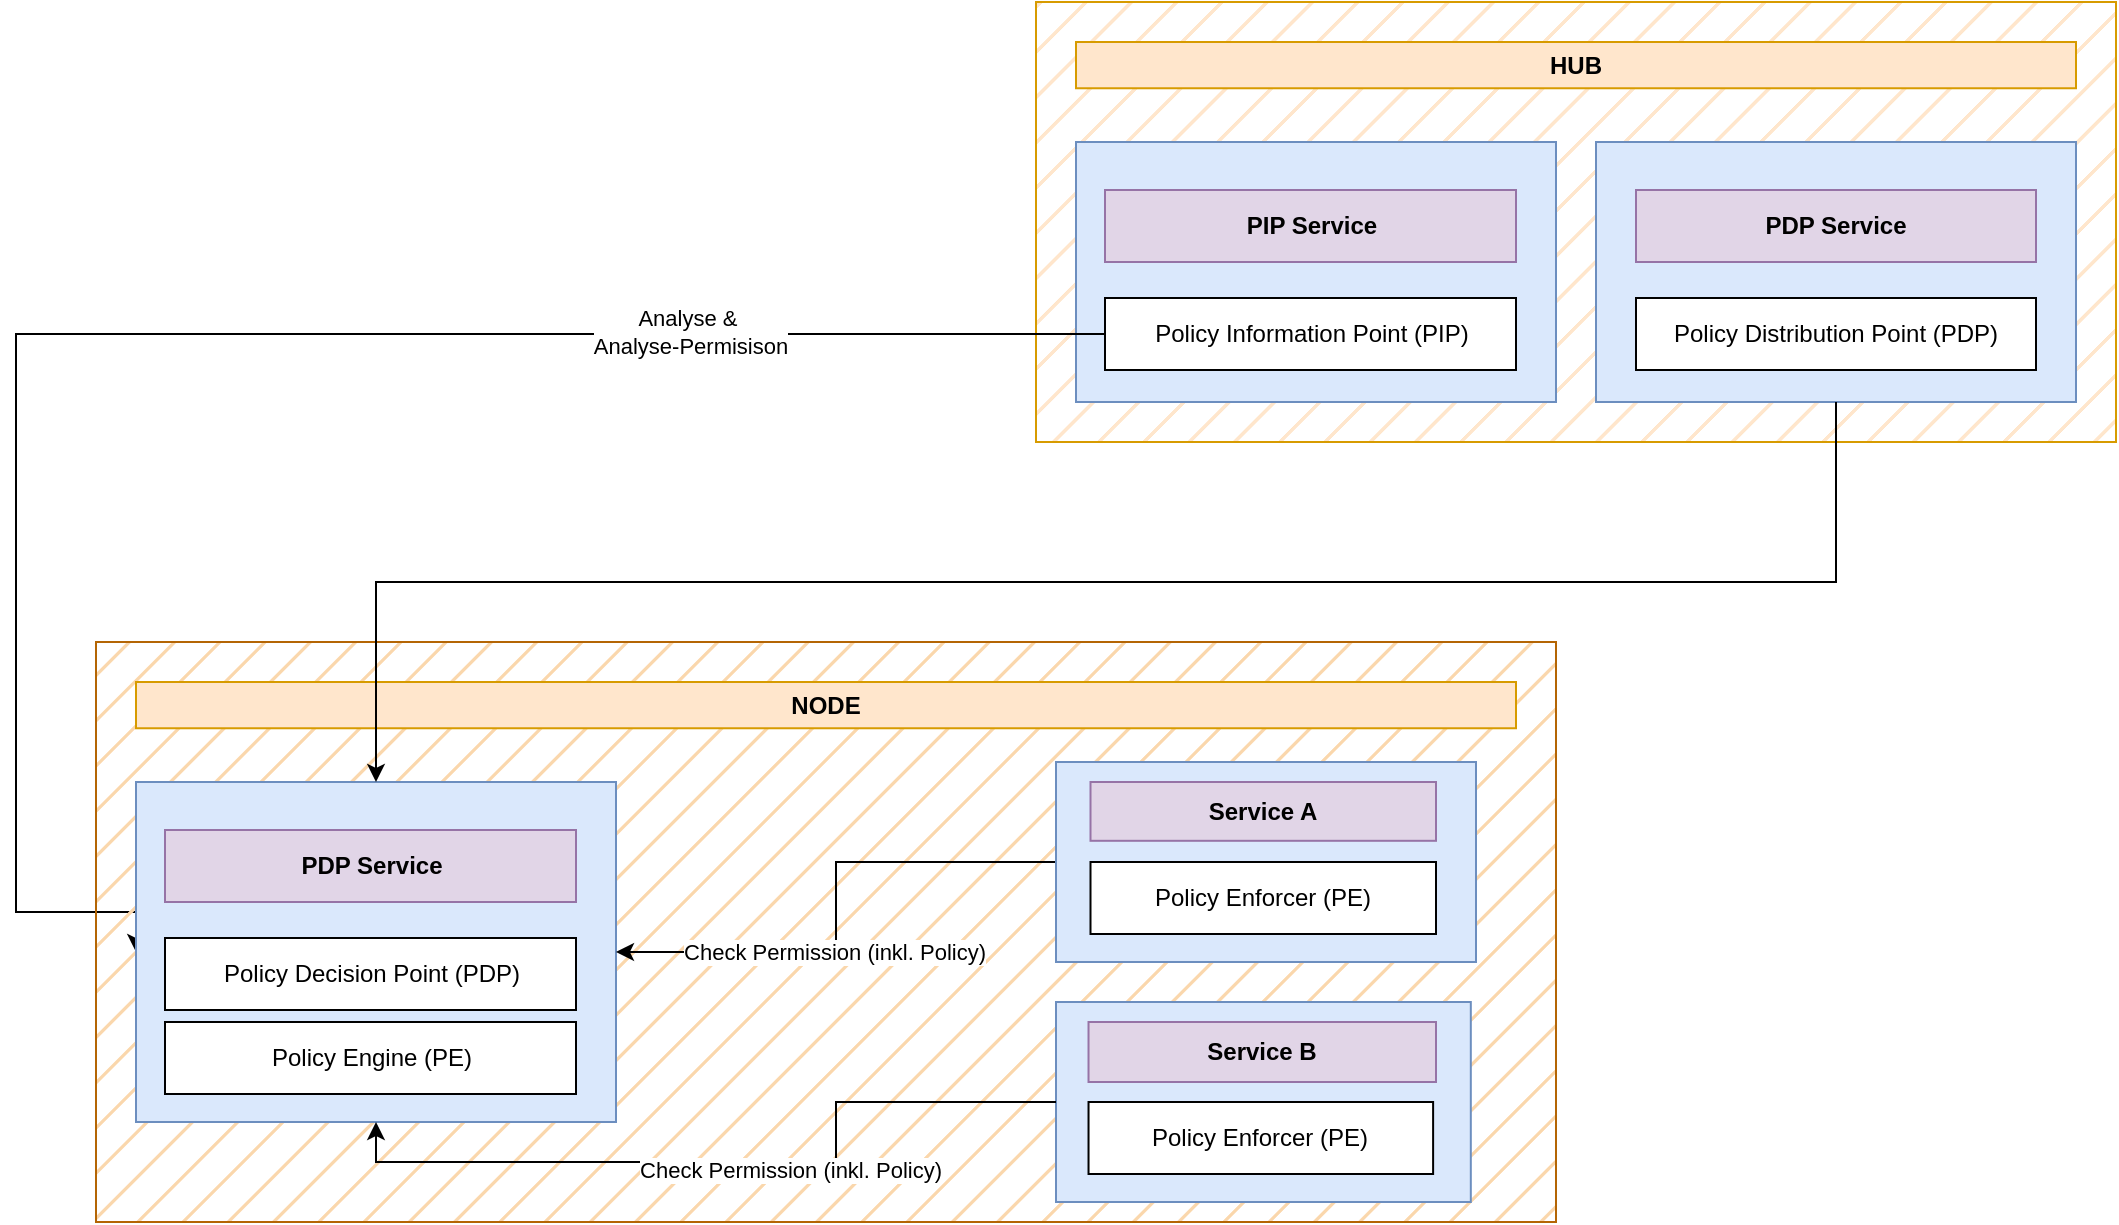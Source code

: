 <mxfile version="27.2.0">
  <diagram name="Seite-1" id="-UyRnp7pN4u1oVRSI-fB">
    <mxGraphModel dx="1455" dy="1948" grid="1" gridSize="10" guides="1" tooltips="1" connect="1" arrows="1" fold="1" page="1" pageScale="1" pageWidth="827" pageHeight="1169" math="0" shadow="0">
      <root>
        <mxCell id="0" />
        <mxCell id="1" parent="0" />
        <mxCell id="WulgHTzPr-4XbaBLYJl2-1" value="" style="group;fillColor=#fad7ac;strokeColor=#b46504;fillStyle=hatch;container=0;" parent="1" vertex="1" connectable="0">
          <mxGeometry x="650" y="-860" width="540" height="220" as="geometry" />
        </mxCell>
        <mxCell id="WulgHTzPr-4XbaBLYJl2-2" value="" style="rounded=0;whiteSpace=wrap;html=1;fillColor=#ffe6cc;fillStyle=hatch;strokeColor=#d79b00;container=0;" parent="1" vertex="1">
          <mxGeometry x="650" y="-860" width="540" height="220" as="geometry" />
        </mxCell>
        <mxCell id="WulgHTzPr-4XbaBLYJl2-3" value="&lt;b&gt;HUB&lt;/b&gt;" style="rounded=0;whiteSpace=wrap;html=1;fillColor=#ffe6cc;strokeColor=#d79b00;container=0;" parent="1" vertex="1">
          <mxGeometry x="670" y="-840" width="500" height="23.13" as="geometry" />
        </mxCell>
        <mxCell id="WulgHTzPr-4XbaBLYJl2-5" value="" style="rounded=0;whiteSpace=wrap;html=1;fillColor=#dae8fc;strokeColor=#6c8ebf;container=0;" parent="1" vertex="1">
          <mxGeometry x="670" y="-790" width="240" height="130" as="geometry" />
        </mxCell>
        <mxCell id="WulgHTzPr-4XbaBLYJl2-6" value="&lt;b&gt;PIP Service&lt;/b&gt;" style="rounded=0;whiteSpace=wrap;html=1;fillColor=#e1d5e7;strokeColor=#9673a6;container=0;" parent="1" vertex="1">
          <mxGeometry x="684.5" y="-766" width="205.5" height="36" as="geometry" />
        </mxCell>
        <mxCell id="WulgHTzPr-4XbaBLYJl2-37" style="edgeStyle=orthogonalEdgeStyle;rounded=0;orthogonalLoop=1;jettySize=auto;html=1;entryX=0;entryY=0.5;entryDx=0;entryDy=0;" parent="1" source="WulgHTzPr-4XbaBLYJl2-7" target="WulgHTzPr-4XbaBLYJl2-18" edge="1">
          <mxGeometry relative="1" as="geometry">
            <Array as="points">
              <mxPoint x="140" y="-694" />
              <mxPoint x="140" y="-405" />
            </Array>
          </mxGeometry>
        </mxCell>
        <mxCell id="WulgHTzPr-4XbaBLYJl2-44" value="Analyse &amp;amp;&amp;nbsp;&lt;div&gt;Analyse-Permisison&lt;/div&gt;" style="edgeLabel;html=1;align=center;verticalAlign=middle;resizable=0;points=[];" parent="WulgHTzPr-4XbaBLYJl2-37" vertex="1" connectable="0">
          <mxGeometry x="-0.546" y="-1" relative="1" as="geometry">
            <mxPoint as="offset" />
          </mxGeometry>
        </mxCell>
        <mxCell id="WulgHTzPr-4XbaBLYJl2-7" value="Policy Information Point (PIP)" style="rounded=0;whiteSpace=wrap;html=1;container=0;" parent="1" vertex="1">
          <mxGeometry x="684.5" y="-712" width="205.5" height="36" as="geometry" />
        </mxCell>
        <mxCell id="WulgHTzPr-4XbaBLYJl2-9" value="" style="rounded=0;whiteSpace=wrap;html=1;fillColor=#dae8fc;strokeColor=#6c8ebf;container=0;" parent="1" vertex="1">
          <mxGeometry x="930" y="-790" width="240" height="130" as="geometry" />
        </mxCell>
        <mxCell id="WulgHTzPr-4XbaBLYJl2-10" value="&lt;b&gt;PDP Service&lt;/b&gt;" style="rounded=0;whiteSpace=wrap;html=1;fillColor=#e1d5e7;strokeColor=#9673a6;container=0;" parent="1" vertex="1">
          <mxGeometry x="950" y="-766" width="200" height="36" as="geometry" />
        </mxCell>
        <mxCell id="WulgHTzPr-4XbaBLYJl2-12" value="Policy Distribution Point (PDP)" style="rounded=0;whiteSpace=wrap;html=1;container=0;" parent="1" vertex="1">
          <mxGeometry x="950" y="-712" width="200" height="36" as="geometry" />
        </mxCell>
        <mxCell id="WulgHTzPr-4XbaBLYJl2-16" value="" style="rounded=0;whiteSpace=wrap;html=1;fillColor=#ffe6cc;fillStyle=hatch;strokeColor=#d79b00;container=0;" parent="1" vertex="1">
          <mxGeometry x="180" y="-540" width="730" height="290" as="geometry" />
        </mxCell>
        <mxCell id="WulgHTzPr-4XbaBLYJl2-15" value="" style="group;fillColor=#fad7ac;strokeColor=#b46504;fillStyle=hatch;container=0;" parent="1" vertex="1" connectable="0">
          <mxGeometry x="180" y="-540" width="730" height="290" as="geometry" />
        </mxCell>
        <mxCell id="WulgHTzPr-4XbaBLYJl2-17" value="&lt;b&gt;NODE&lt;/b&gt;" style="rounded=0;whiteSpace=wrap;html=1;fillColor=#ffe6cc;strokeColor=#d79b00;container=0;" parent="1" vertex="1">
          <mxGeometry x="200" y="-520" width="690" height="23.13" as="geometry" />
        </mxCell>
        <mxCell id="WulgHTzPr-4XbaBLYJl2-18" value="" style="rounded=0;whiteSpace=wrap;html=1;fillColor=#dae8fc;strokeColor=#6c8ebf;container=0;" parent="1" vertex="1">
          <mxGeometry x="200" y="-470" width="240" height="170" as="geometry" />
        </mxCell>
        <mxCell id="WulgHTzPr-4XbaBLYJl2-19" value="&lt;b&gt;PDP Service&lt;/b&gt;" style="rounded=0;whiteSpace=wrap;html=1;fillColor=#e1d5e7;strokeColor=#9673a6;container=0;" parent="1" vertex="1">
          <mxGeometry x="214.5" y="-446" width="205.5" height="36" as="geometry" />
        </mxCell>
        <mxCell id="WulgHTzPr-4XbaBLYJl2-20" value="Policy Decision Point (PDP)" style="rounded=0;whiteSpace=wrap;html=1;container=0;" parent="1" vertex="1">
          <mxGeometry x="214.5" y="-392" width="205.5" height="36" as="geometry" />
        </mxCell>
        <mxCell id="WulgHTzPr-4XbaBLYJl2-28" value="" style="group" parent="1" vertex="1" connectable="0">
          <mxGeometry x="660" y="-360" width="210" height="100" as="geometry" />
        </mxCell>
        <mxCell id="WulgHTzPr-4XbaBLYJl2-29" value="" style="rounded=0;whiteSpace=wrap;html=1;fillColor=#dae8fc;strokeColor=#6c8ebf;container=0;" parent="WulgHTzPr-4XbaBLYJl2-28" vertex="1">
          <mxGeometry width="207.407" height="100" as="geometry" />
        </mxCell>
        <mxCell id="WulgHTzPr-4XbaBLYJl2-30" value="&lt;b&gt;Service B&lt;/b&gt;" style="rounded=0;whiteSpace=wrap;html=1;fillColor=#e1d5e7;strokeColor=#9673a6;container=0;" parent="WulgHTzPr-4XbaBLYJl2-28" vertex="1">
          <mxGeometry x="16.26" y="10" width="173.74" height="30" as="geometry" />
        </mxCell>
        <mxCell id="WulgHTzPr-4XbaBLYJl2-39" value="Policy Enforcer (PE)" style="rounded=0;whiteSpace=wrap;html=1;container=0;" parent="WulgHTzPr-4XbaBLYJl2-28" vertex="1">
          <mxGeometry x="16.263" y="50" width="172.29" height="36" as="geometry" />
        </mxCell>
        <mxCell id="WulgHTzPr-4XbaBLYJl2-32" style="edgeStyle=orthogonalEdgeStyle;rounded=0;orthogonalLoop=1;jettySize=auto;html=1;entryX=0.5;entryY=1;entryDx=0;entryDy=0;exitX=0;exitY=0.5;exitDx=0;exitDy=0;" parent="1" source="WulgHTzPr-4XbaBLYJl2-29" target="WulgHTzPr-4XbaBLYJl2-18" edge="1">
          <mxGeometry relative="1" as="geometry">
            <mxPoint x="630" y="-300" as="sourcePoint" />
          </mxGeometry>
        </mxCell>
        <mxCell id="WulgHTzPr-4XbaBLYJl2-34" value="Check Permission (inkl. Policy)" style="edgeLabel;html=1;align=center;verticalAlign=middle;resizable=0;points=[];" parent="WulgHTzPr-4XbaBLYJl2-32" vertex="1" connectable="0">
          <mxGeometry x="-0.161" y="4" relative="1" as="geometry">
            <mxPoint as="offset" />
          </mxGeometry>
        </mxCell>
        <mxCell id="WulgHTzPr-4XbaBLYJl2-33" style="edgeStyle=orthogonalEdgeStyle;rounded=0;orthogonalLoop=1;jettySize=auto;html=1;entryX=1;entryY=0.5;entryDx=0;entryDy=0;" parent="1" source="WulgHTzPr-4XbaBLYJl2-21" target="WulgHTzPr-4XbaBLYJl2-18" edge="1">
          <mxGeometry relative="1" as="geometry" />
        </mxCell>
        <mxCell id="WulgHTzPr-4XbaBLYJl2-35" value="Check Permission (inkl. Policy)" style="edgeLabel;html=1;align=center;verticalAlign=middle;resizable=0;points=[];" parent="WulgHTzPr-4XbaBLYJl2-33" vertex="1" connectable="0">
          <mxGeometry x="0.176" relative="1" as="geometry">
            <mxPoint as="offset" />
          </mxGeometry>
        </mxCell>
        <mxCell id="WulgHTzPr-4XbaBLYJl2-21" value="" style="rounded=0;whiteSpace=wrap;html=1;fillColor=#dae8fc;strokeColor=#6c8ebf;container=0;" parent="1" vertex="1">
          <mxGeometry x="660" y="-480" width="210" height="100" as="geometry" />
        </mxCell>
        <mxCell id="WulgHTzPr-4XbaBLYJl2-22" value="&lt;b&gt;Service A&lt;/b&gt;" style="rounded=0;whiteSpace=wrap;html=1;fillColor=#e1d5e7;strokeColor=#9673a6;container=0;" parent="1" vertex="1">
          <mxGeometry x="677.25" y="-470" width="172.75" height="29.4" as="geometry" />
        </mxCell>
        <mxCell id="WulgHTzPr-4XbaBLYJl2-40" value="Policy Enforcer (PE)" style="rounded=0;whiteSpace=wrap;html=1;container=0;" parent="1" vertex="1">
          <mxGeometry x="677.25" y="-430" width="172.75" height="36" as="geometry" />
        </mxCell>
        <mxCell id="WulgHTzPr-4XbaBLYJl2-42" style="edgeStyle=orthogonalEdgeStyle;rounded=0;orthogonalLoop=1;jettySize=auto;html=1;exitX=0.5;exitY=1;exitDx=0;exitDy=0;" parent="1" source="WulgHTzPr-4XbaBLYJl2-9" target="WulgHTzPr-4XbaBLYJl2-18" edge="1">
          <mxGeometry relative="1" as="geometry">
            <Array as="points">
              <mxPoint x="1050" y="-570" />
              <mxPoint x="320" y="-570" />
            </Array>
            <mxPoint x="1050" y="-630" as="sourcePoint" />
          </mxGeometry>
        </mxCell>
        <mxCell id="lP5T2bIqfrPNBuD9IsrM-1" value="Policy Engine (PE)" style="rounded=0;whiteSpace=wrap;html=1;container=0;" vertex="1" parent="1">
          <mxGeometry x="214.5" y="-350" width="205.5" height="36" as="geometry" />
        </mxCell>
      </root>
    </mxGraphModel>
  </diagram>
</mxfile>
